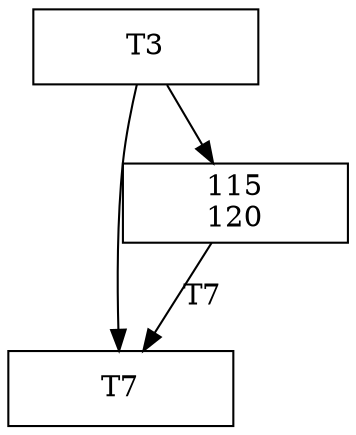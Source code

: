digraph edificio {
	nodesep=.05;
	node [shape=record,width=1.5,height=.5];

EDT3[label = "T3"];
EDT3 -> EDT7;

EDT7[label = "T7"];

EDT3 -> SL115;
SL115[label = "115\n120"];
SL115 -> 
EDT7[label = "T7"];
}